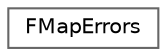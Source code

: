 digraph "Graphical Class Hierarchy"
{
 // INTERACTIVE_SVG=YES
 // LATEX_PDF_SIZE
  bgcolor="transparent";
  edge [fontname=Helvetica,fontsize=10,labelfontname=Helvetica,labelfontsize=10];
  node [fontname=Helvetica,fontsize=10,shape=box,height=0.2,width=0.4];
  rankdir="LR";
  Node0 [id="Node000000",label="FMapErrors",height=0.2,width=0.4,color="grey40", fillcolor="white", style="filled",URL="$d1/d7d/structFMapErrors.html",tooltip="This file contains known map errors that can be referenced by name."];
}
